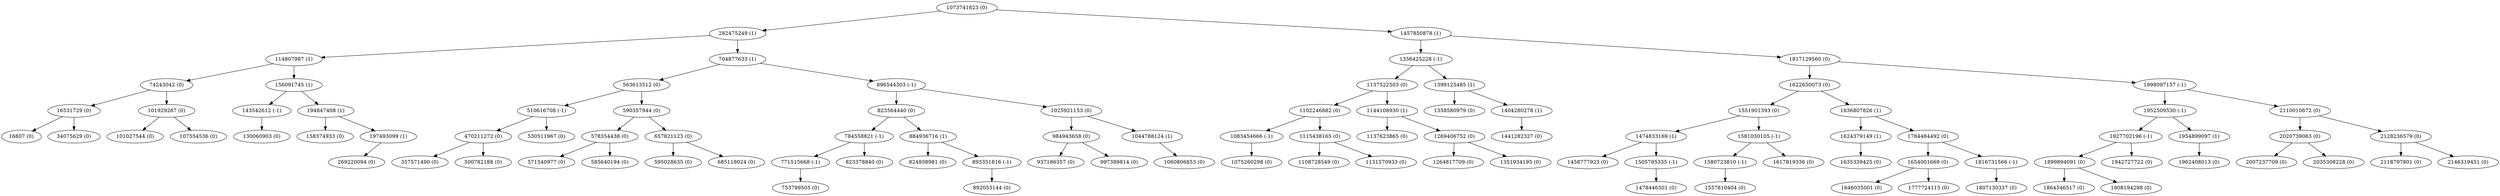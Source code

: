 # dot -Tpng avl.dot -o avl.png && eog avl.png

digraph AVLTree
{
n1 [ label="1073741823 (0)" ];
n1 -> n2
n2 [ label="282475249 (1)" ];
n2 -> n3
n3 [ label="114807987 (1)" ];
n3 -> n4
n4 [ label="74243042 (0)" ];
n4 -> n5
n5 [ label="16531729 (0)" ];
n5 -> n6
n6 [ label="16807 (0)" ];
n5 -> n7
n7 [ label="34075629 (0)" ];
n4 -> n8
n8 [ label="101929267 (0)" ];
n8 -> n9
n9 [ label="101027544 (0)" ];
n8 -> n10
n10 [ label="107554536 (0)" ];
n3 -> n11
n11 [ label="156091745 (1)" ];
n11 -> n12
n12 [ label="143542612 (-1)" ];
n12 -> n13
n13 [ label="130060903 (0)" ];
n11 -> n14
n14 [ label="194847408 (1)" ];
n14 -> n15
n15 [ label="158374933 (0)" ];
n14 -> n16
n16 [ label="197493099 (1)" ];
n16 -> n17
n17 [ label="269220094 (0)" ];
n2 -> n18
n18 [ label="704877633 (1)" ];
n18 -> n19
n19 [ label="563613512 (0)" ];
n19 -> n20
n20 [ label="510616708 (-1)" ];
n20 -> n21
n21 [ label="470211272 (0)" ];
n21 -> n22
n22 [ label="357571490 (0)" ];
n21 -> n23
n23 [ label="500782188 (0)" ];
n20 -> n24
n24 [ label="530511967 (0)" ];
n19 -> n25
n25 [ label="590357944 (0)" ];
n25 -> n26
n26 [ label="578354438 (0)" ];
n26 -> n27
n27 [ label="571540977 (0)" ];
n26 -> n28
n28 [ label="585640194 (0)" ];
n25 -> n29
n29 [ label="657821123 (0)" ];
n29 -> n30
n30 [ label="595028635 (0)" ];
n29 -> n31
n31 [ label="685118024 (0)" ];
n18 -> n32
n32 [ label="896544303 (-1)" ];
n32 -> n33
n33 [ label="823564440 (0)" ];
n33 -> n34
n34 [ label="784558821 (-1)" ];
n34 -> n35
n35 [ label="771515668 (-1)" ];
n35 -> n36
n36 [ label="753799505 (0)" ];
n34 -> n37
n37 [ label="823378840 (0)" ];
n33 -> n38
n38 [ label="884936716 (1)" ];
n38 -> n39
n39 [ label="824938981 (0)" ];
n38 -> n40
n40 [ label="893351816 (-1)" ];
n40 -> n41
n41 [ label="892053144 (0)" ];
n32 -> n42
n42 [ label="1025921153 (0)" ];
n42 -> n43
n43 [ label="984943658 (0)" ];
n43 -> n44
n44 [ label="937186357 (0)" ];
n43 -> n45
n45 [ label="997389814 (0)" ];
n42 -> n46
n46 [ label="1044788124 (1)" ];
n46 -> n47
n47 [ label="1060806853 (0)" ];
n1 -> n48
n48 [ label="1457850878 (1)" ];
n48 -> n49
n49 [ label="1356425228 (-1)" ];
n49 -> n50
n50 [ label="1137522503 (0)" ];
n50 -> n51
n51 [ label="1102246882 (0)" ];
n51 -> n52
n52 [ label="1083454666 (-1)" ];
n52 -> n53
n53 [ label="1075260298 (0)" ];
n51 -> n54
n54 [ label="1115438165 (0)" ];
n54 -> n55
n55 [ label="1108728549 (0)" ];
n54 -> n56
n56 [ label="1131570933 (0)" ];
n50 -> n57
n57 [ label="1144108930 (1)" ];
n57 -> n58
n58 [ label="1137623865 (0)" ];
n57 -> n59
n59 [ label="1269406752 (0)" ];
n59 -> n60
n60 [ label="1264817709 (0)" ];
n59 -> n61
n61 [ label="1351934195 (0)" ];
n49 -> n62
n62 [ label="1399125485 (1)" ];
n62 -> n63
n63 [ label="1358580979 (0)" ];
n62 -> n64
n64 [ label="1404280278 (1)" ];
n64 -> n65
n65 [ label="1441282327 (0)" ];
n48 -> n66
n66 [ label="1817129560 (0)" ];
n66 -> n67
n67 [ label="1622650073 (0)" ];
n67 -> n68
n68 [ label="1551901393 (0)" ];
n68 -> n69
n69 [ label="1474833169 (1)" ];
n69 -> n70
n70 [ label="1458777923 (0)" ];
n69 -> n71
n71 [ label="1505795335 (-1)" ];
n71 -> n72
n72 [ label="1478446501 (0)" ];
n68 -> n73
n73 [ label="1581030105 (-1)" ];
n73 -> n74
n74 [ label="1580723810 (-1)" ];
n74 -> n75
n75 [ label="1557810404 (0)" ];
n73 -> n76
n76 [ label="1617819336 (0)" ];
n67 -> n77
n77 [ label="1636807826 (1)" ];
n77 -> n78
n78 [ label="1624379149 (1)" ];
n78 -> n79
n79 [ label="1635339425 (0)" ];
n77 -> n80
n80 [ label="1784484492 (0)" ];
n80 -> n81
n81 [ label="1654001669 (0)" ];
n81 -> n82
n82 [ label="1646035001 (0)" ];
n81 -> n83
n83 [ label="1777724115 (0)" ];
n80 -> n84
n84 [ label="1816731566 (-1)" ];
n84 -> n85
n85 [ label="1807130337 (0)" ];
n66 -> n86
n86 [ label="1998097157 (-1)" ];
n86 -> n87
n87 [ label="1952509530 (-1)" ];
n87 -> n88
n88 [ label="1927702196 (-1)" ];
n88 -> n89
n89 [ label="1899894091 (0)" ];
n89 -> n90
n90 [ label="1864546517 (0)" ];
n89 -> n91
n91 [ label="1908194298 (0)" ];
n88 -> n92
n92 [ label="1942727722 (0)" ];
n87 -> n93
n93 [ label="1954899097 (1)" ];
n93 -> n94
n94 [ label="1962408013 (0)" ];
n86 -> n95
n95 [ label="2110010672 (0)" ];
n95 -> n96
n96 [ label="2020739063 (0)" ];
n96 -> n97
n97 [ label="2007237709 (0)" ];
n96 -> n98
n98 [ label="2035308228 (0)" ];
n95 -> n99
n99 [ label="2128236579 (0)" ];
n99 -> n100
n100 [ label="2118797801 (0)" ];
n99 -> n101
n101 [ label="2146319451 (0)" ];
}
